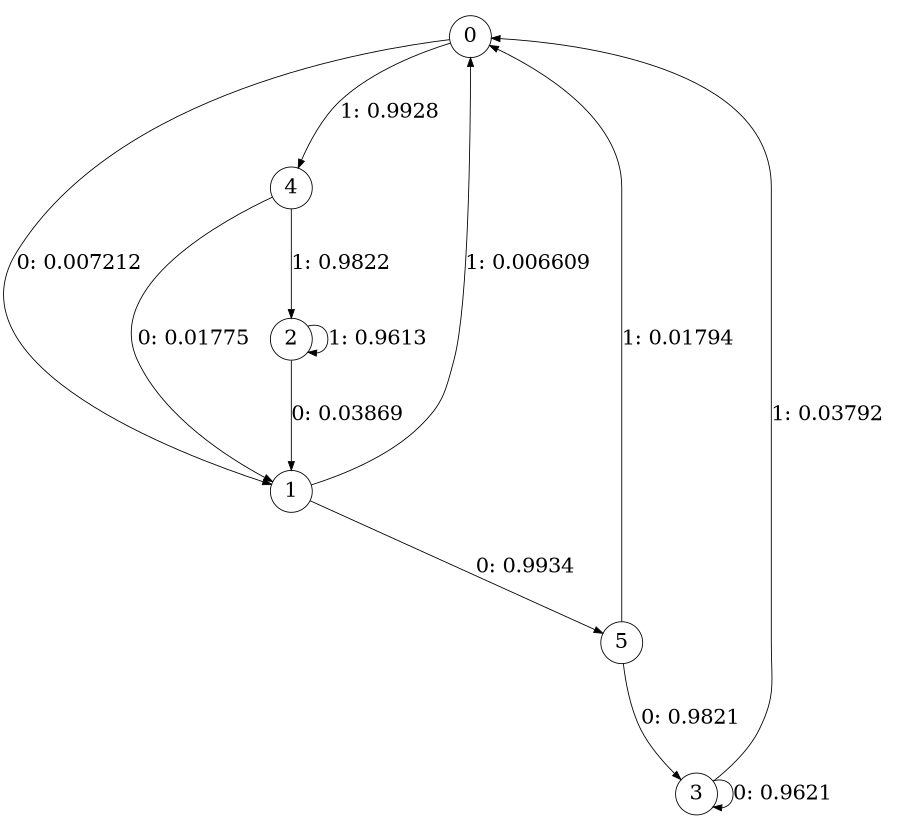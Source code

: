 digraph "ch4_both_L5" {
size = "6,8.5";
ratio = "fill";
node [shape = circle];
node [fontsize = 24];
edge [fontsize = 24];
0 -> 1 [label = "0: 0.007212  "];
0 -> 4 [label = "1: 0.9928   "];
1 -> 5 [label = "0: 0.9934   "];
1 -> 0 [label = "1: 0.006609  "];
2 -> 1 [label = "0: 0.03869  "];
2 -> 2 [label = "1: 0.9613   "];
3 -> 3 [label = "0: 0.9621   "];
3 -> 0 [label = "1: 0.03792  "];
4 -> 1 [label = "0: 0.01775  "];
4 -> 2 [label = "1: 0.9822   "];
5 -> 3 [label = "0: 0.9821   "];
5 -> 0 [label = "1: 0.01794  "];
}